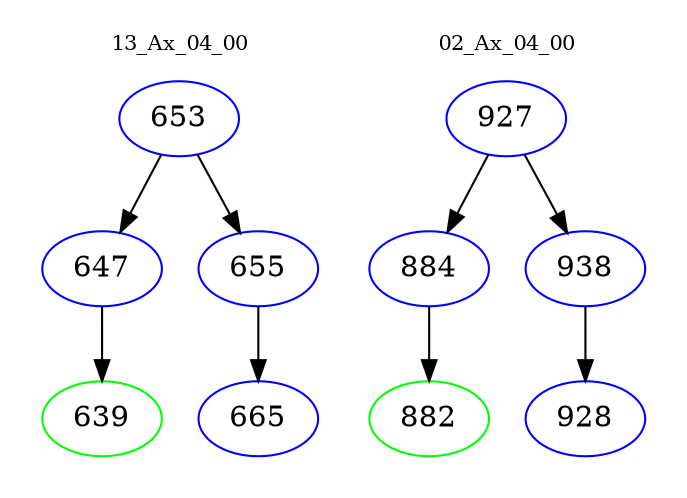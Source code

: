 digraph{
subgraph cluster_0 {
color = white
label = "13_Ax_04_00";
fontsize=10;
T0_653 [label="653", color="blue"]
T0_653 -> T0_647 [color="black"]
T0_647 [label="647", color="blue"]
T0_647 -> T0_639 [color="black"]
T0_639 [label="639", color="green"]
T0_653 -> T0_655 [color="black"]
T0_655 [label="655", color="blue"]
T0_655 -> T0_665 [color="black"]
T0_665 [label="665", color="blue"]
}
subgraph cluster_1 {
color = white
label = "02_Ax_04_00";
fontsize=10;
T1_927 [label="927", color="blue"]
T1_927 -> T1_884 [color="black"]
T1_884 [label="884", color="blue"]
T1_884 -> T1_882 [color="black"]
T1_882 [label="882", color="green"]
T1_927 -> T1_938 [color="black"]
T1_938 [label="938", color="blue"]
T1_938 -> T1_928 [color="black"]
T1_928 [label="928", color="blue"]
}
}
